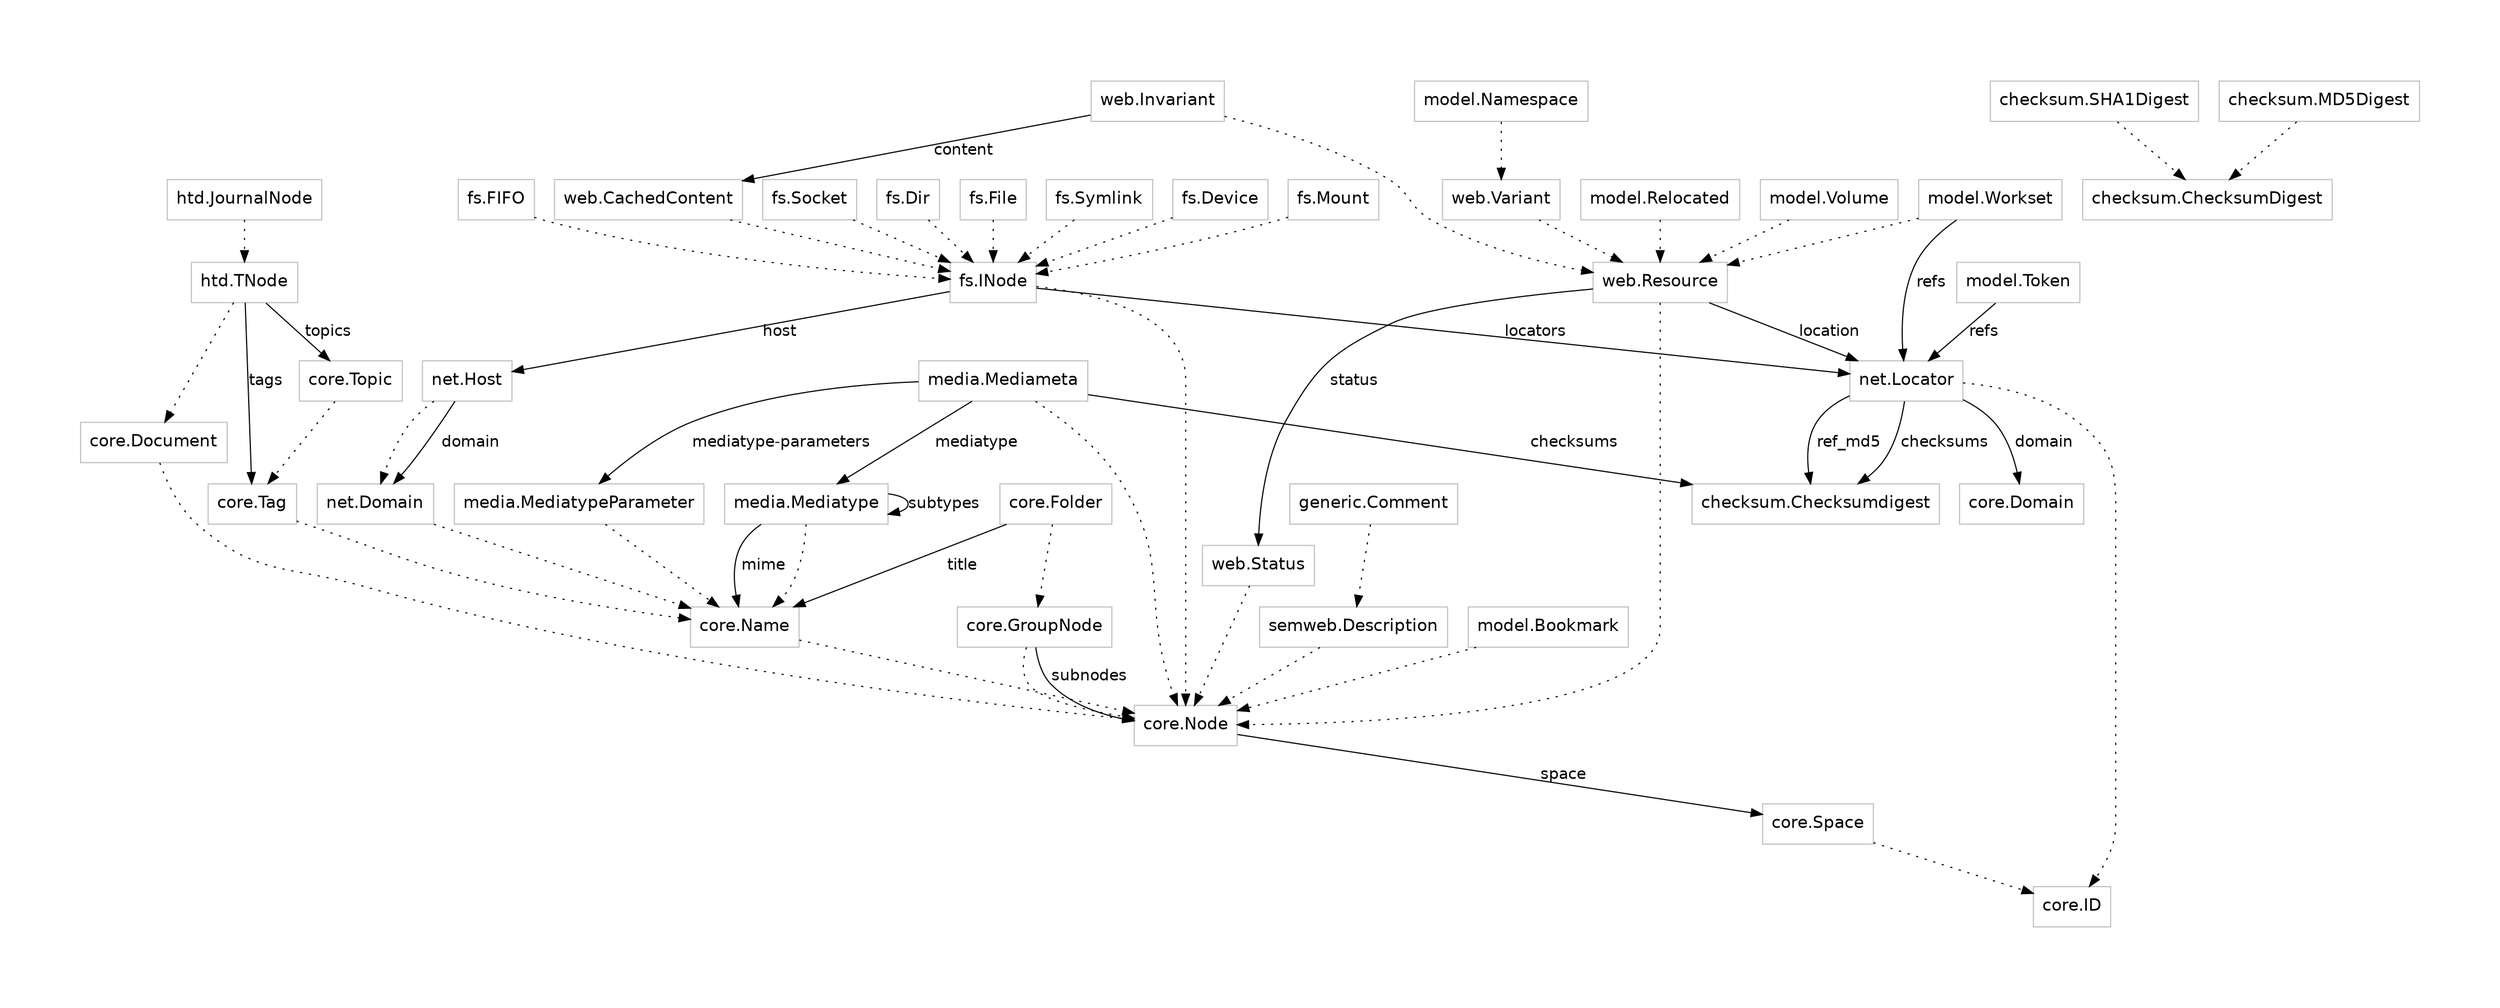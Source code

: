 digraph "doc_taxus_classes_en_dot" {
	graph [
		fontsize = "14"
		fontname = "Times-Roman"
		fontcolor = "black"
    pad = 1
	]
	node [
		fontsize = "15"
		fontname = "Bitstream Vera Sans"
		shape = "record"
		style = "solid"
		color = "grey"
	]
	edge [
		fontsize = "14"
		fontname = "Bitstream Vera Sans"
		style = "dotted"
		weight = "4"
	]

	"core.Node" ; //-> SQLBase ;
	"core.ID" ; //-> SQLBase ;

  "core.GroupNode" -> "core.Node" ;
  "core.Folder" -> "core.GroupNode" ;
  "core.Space" -> "core.ID" ;

  "core.Name" -> "core.Node" ;
  "core.Tag" -> "core.Name" ;
  "core.Topic" -> "core.Tag" ;
  "core.Document" -> "core.Node" ;

	"checksum.ChecksumDigest" ; //-> SQLBase ;
  "checksum.SHA1Digest" -> "checksum.ChecksumDigest" ;
  "checksum.MD5Digest" -> "checksum.ChecksumDigest" ;

  "fs.INode" -> "core.Node" ;
  "fs.Dir" -> "fs.INode" ;
  "fs.File" -> "fs.INode" ;
  "fs.Symlink" -> "fs.INode" ;
  "fs.Device" -> "fs.INode" ;
  "fs.Mount" -> "fs.INode" ;
  "fs.FIFO" -> "fs.INode" ;
  "fs.Socket" -> "fs.INode" ;

  "web.CachedContent" -> "fs.INode" ;
  "web.Status" -> "core.Node" ;
  "web.Resource" -> "core.Node" ;
  "web.Invariant" -> "web.Resource" ;
  "web.Variant" -> "web.Resource" ;

  "semweb.Description" -> "core.Node" ;
  "generic.Comment" -> "semweb.Description" ;

  "net.Domain" -> "core.Name" ;
  "net.Host" -> "net.Domain" ;
  "net.Locator" -> "core.ID" ;

  "model.Namespace" -> "web.Variant" ;
  "model.Relocated" -> "web.Resource" ;
  "model.Volume" -> "web.Resource" ;
  "model.Bookmark" -> "core.Node" ;
  "model.Workset" -> "web.Resource" ;
	"model.Token" ; //-> SQLBase ;

  "media.Mediatype" -> "core.Name" [] ;
  "media.MediatypeParameter" -> "core.Name" [] ;
  //"media.Genre" -> "core.Name" [] ;
  "media.Mediameta" -> "core.Node" [] ;

  "htd.TNode" -> "core.Document" ;
  "htd.JournalNode" -> "htd.TNode" ;


  edge [ style="normal" ] ;

  "core.Node" -> "core.Space" [ label="space" ];
  "core.GroupNode" -> "core.Node" [ label="subnodes" ];
  "core.Folder" -> "core.Name" [ label=title ] ;

  "fs.INode" -> "net.Host" [ label="host" ];
  "net.Host" -> "net.Domain" [ label="domain" ];
  "fs.INode" -> "net.Locator" [ label="locators" ];

  "htd.TNode" -> "core.Tag" [ label="tags" ];
  "htd.TNode" -> "core.Topic" [ label="topics" ];

  "media.Mediatype" -> "core.Name" [ label=mime ] ;
  "media.Mediatype" -> "media.Mediatype" [ label=subtypes ] ;

  "media.Mediameta" -> "checksum.Checksumdigest" [ label=checksums ] ;
  "media.Mediameta" -> "media.Mediatype" [ label=mediatype ] ;
  "media.Mediameta" -> "media.MediatypeParameter" [ label="mediatype-parameters" ] ;

  //"media.Mediameta" -> "media.Genre" [ label=genres ] ;

  "model.Workset" -> "net.Locator" [ label=refs ] ;
  "model.Token" -> "net.Locator" [ label=refs ] ;

  "net.Locator" -> "checksum.Checksumdigest" [ label=ref_md5 ] ;
  "net.Locator" -> "checksum.Checksumdigest" [ label=checksums ] ;
  "net.Locator" -> "core.Domain" [ label=domain ] ;

  "web.Resource" -> "web.Status" [ label=status ] ;
  "web.Resource" -> "net.Locator" [ label=location ] ;
  "web.Invariant" -> "web.CachedContent" [ label=content ] ;
}

